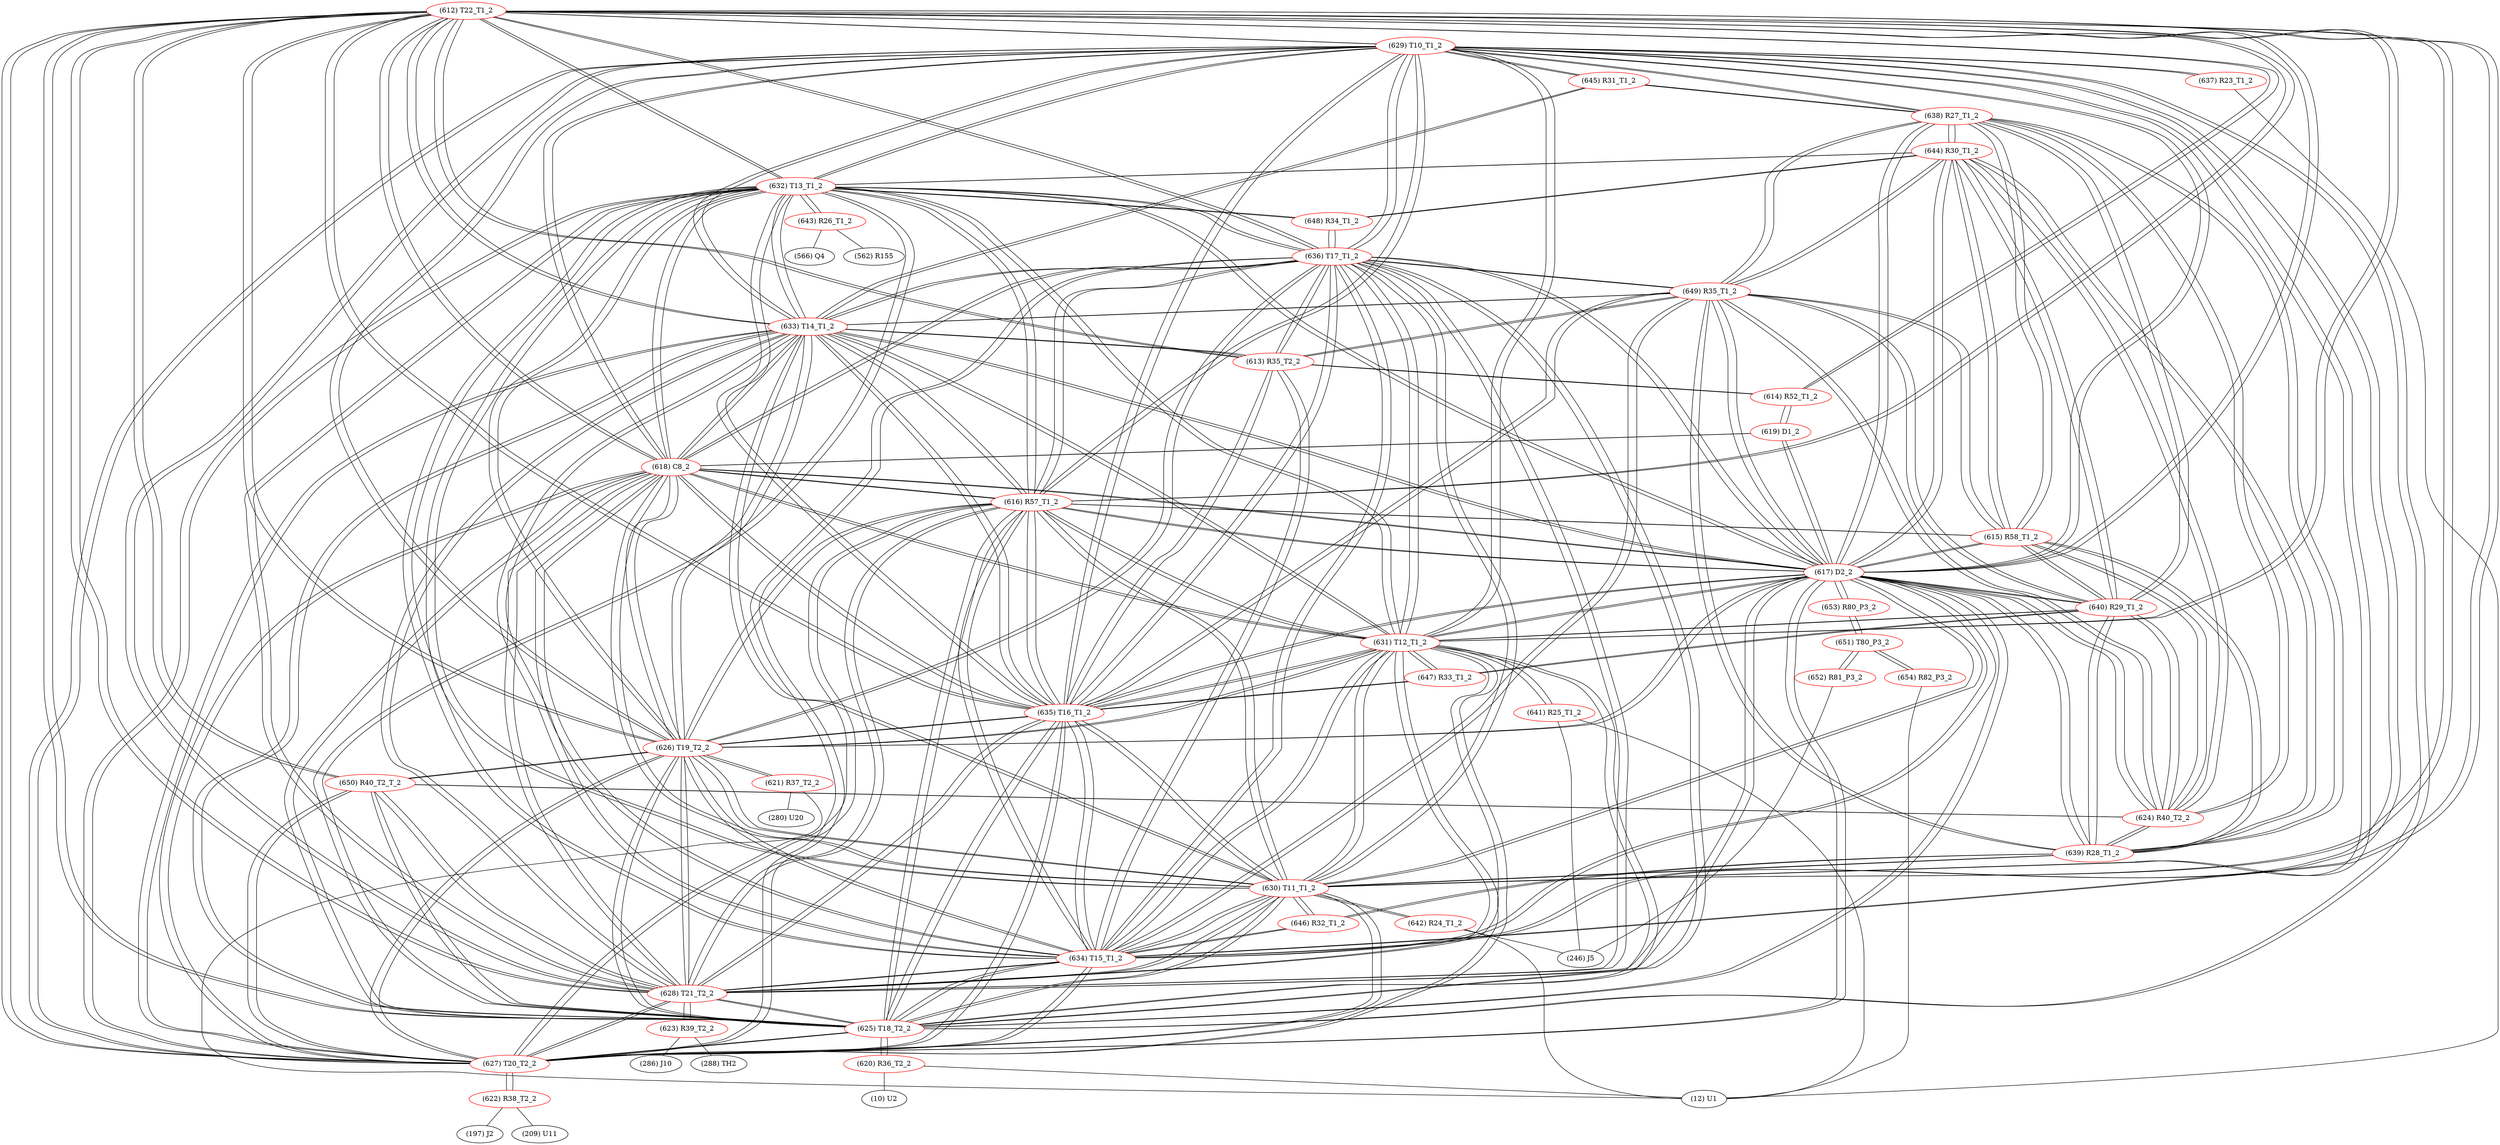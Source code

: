 graph {
	612 [label="(612) T22_T1_2" color=red]
	629 [label="(629) T10_T1_2"]
	630 [label="(630) T11_T1_2"]
	631 [label="(631) T12_T1_2"]
	632 [label="(632) T13_T1_2"]
	627 [label="(627) T20_T2_2"]
	633 [label="(633) T14_T1_2"]
	634 [label="(634) T15_T1_2"]
	625 [label="(625) T18_T2_2"]
	628 [label="(628) T21_T2_2"]
	626 [label="(626) T19_T2_2"]
	618 [label="(618) C8_2"]
	635 [label="(635) T16_T1_2"]
	636 [label="(636) T17_T1_2"]
	617 [label="(617) D2_2"]
	616 [label="(616) R57_T1_2"]
	613 [label="(613) R35_T2_2"]
	614 [label="(614) R52_T1_2"]
	650 [label="(650) R40_T2_T_2"]
	613 [label="(613) R35_T2_2" color=red]
	614 [label="(614) R52_T1_2"]
	612 [label="(612) T22_T1_2"]
	633 [label="(633) T14_T1_2"]
	634 [label="(634) T15_T1_2"]
	636 [label="(636) T17_T1_2"]
	635 [label="(635) T16_T1_2"]
	649 [label="(649) R35_T1_2"]
	614 [label="(614) R52_T1_2" color=red]
	619 [label="(619) D1_2"]
	613 [label="(613) R35_T2_2"]
	612 [label="(612) T22_T1_2"]
	615 [label="(615) R58_T1_2" color=red]
	617 [label="(617) D2_2"]
	624 [label="(624) R40_T2_2"]
	638 [label="(638) R27_T1_2"]
	639 [label="(639) R28_T1_2"]
	640 [label="(640) R29_T1_2"]
	644 [label="(644) R30_T1_2"]
	649 [label="(649) R35_T1_2"]
	616 [label="(616) R57_T1_2"]
	616 [label="(616) R57_T1_2" color=red]
	629 [label="(629) T10_T1_2"]
	630 [label="(630) T11_T1_2"]
	631 [label="(631) T12_T1_2"]
	632 [label="(632) T13_T1_2"]
	627 [label="(627) T20_T2_2"]
	633 [label="(633) T14_T1_2"]
	634 [label="(634) T15_T1_2"]
	625 [label="(625) T18_T2_2"]
	628 [label="(628) T21_T2_2"]
	626 [label="(626) T19_T2_2"]
	618 [label="(618) C8_2"]
	635 [label="(635) T16_T1_2"]
	636 [label="(636) T17_T1_2"]
	617 [label="(617) D2_2"]
	612 [label="(612) T22_T1_2"]
	615 [label="(615) R58_T1_2"]
	617 [label="(617) D2_2" color=red]
	615 [label="(615) R58_T1_2"]
	624 [label="(624) R40_T2_2"]
	638 [label="(638) R27_T1_2"]
	639 [label="(639) R28_T1_2"]
	640 [label="(640) R29_T1_2"]
	644 [label="(644) R30_T1_2"]
	649 [label="(649) R35_T1_2"]
	629 [label="(629) T10_T1_2"]
	630 [label="(630) T11_T1_2"]
	631 [label="(631) T12_T1_2"]
	632 [label="(632) T13_T1_2"]
	627 [label="(627) T20_T2_2"]
	633 [label="(633) T14_T1_2"]
	634 [label="(634) T15_T1_2"]
	625 [label="(625) T18_T2_2"]
	628 [label="(628) T21_T2_2"]
	626 [label="(626) T19_T2_2"]
	618 [label="(618) C8_2"]
	635 [label="(635) T16_T1_2"]
	636 [label="(636) T17_T1_2"]
	612 [label="(612) T22_T1_2"]
	616 [label="(616) R57_T1_2"]
	619 [label="(619) D1_2"]
	653 [label="(653) R80_P3_2"]
	618 [label="(618) C8_2" color=red]
	629 [label="(629) T10_T1_2"]
	630 [label="(630) T11_T1_2"]
	631 [label="(631) T12_T1_2"]
	632 [label="(632) T13_T1_2"]
	627 [label="(627) T20_T2_2"]
	633 [label="(633) T14_T1_2"]
	634 [label="(634) T15_T1_2"]
	625 [label="(625) T18_T2_2"]
	628 [label="(628) T21_T2_2"]
	626 [label="(626) T19_T2_2"]
	635 [label="(635) T16_T1_2"]
	636 [label="(636) T17_T1_2"]
	617 [label="(617) D2_2"]
	612 [label="(612) T22_T1_2"]
	616 [label="(616) R57_T1_2"]
	619 [label="(619) D1_2"]
	619 [label="(619) D1_2" color=red]
	617 [label="(617) D2_2"]
	618 [label="(618) C8_2"]
	614 [label="(614) R52_T1_2"]
	620 [label="(620) R36_T2_2" color=red]
	10 [label="(10) U2"]
	12 [label="(12) U1"]
	625 [label="(625) T18_T2_2"]
	621 [label="(621) R37_T2_2" color=red]
	12 [label="(12) U1"]
	280 [label="(280) U20"]
	626 [label="(626) T19_T2_2"]
	622 [label="(622) R38_T2_2" color=red]
	197 [label="(197) J2"]
	209 [label="(209) U11"]
	627 [label="(627) T20_T2_2"]
	623 [label="(623) R39_T2_2" color=red]
	286 [label="(286) J10"]
	288 [label="(288) TH2"]
	628 [label="(628) T21_T2_2"]
	624 [label="(624) R40_T2_2" color=red]
	617 [label="(617) D2_2"]
	615 [label="(615) R58_T1_2"]
	638 [label="(638) R27_T1_2"]
	639 [label="(639) R28_T1_2"]
	640 [label="(640) R29_T1_2"]
	644 [label="(644) R30_T1_2"]
	649 [label="(649) R35_T1_2"]
	650 [label="(650) R40_T2_T_2"]
	625 [label="(625) T18_T2_2" color=red]
	629 [label="(629) T10_T1_2"]
	630 [label="(630) T11_T1_2"]
	631 [label="(631) T12_T1_2"]
	632 [label="(632) T13_T1_2"]
	627 [label="(627) T20_T2_2"]
	633 [label="(633) T14_T1_2"]
	634 [label="(634) T15_T1_2"]
	628 [label="(628) T21_T2_2"]
	626 [label="(626) T19_T2_2"]
	618 [label="(618) C8_2"]
	635 [label="(635) T16_T1_2"]
	636 [label="(636) T17_T1_2"]
	617 [label="(617) D2_2"]
	612 [label="(612) T22_T1_2"]
	616 [label="(616) R57_T1_2"]
	650 [label="(650) R40_T2_T_2"]
	620 [label="(620) R36_T2_2"]
	626 [label="(626) T19_T2_2" color=red]
	629 [label="(629) T10_T1_2"]
	630 [label="(630) T11_T1_2"]
	631 [label="(631) T12_T1_2"]
	632 [label="(632) T13_T1_2"]
	627 [label="(627) T20_T2_2"]
	633 [label="(633) T14_T1_2"]
	634 [label="(634) T15_T1_2"]
	625 [label="(625) T18_T2_2"]
	628 [label="(628) T21_T2_2"]
	618 [label="(618) C8_2"]
	635 [label="(635) T16_T1_2"]
	636 [label="(636) T17_T1_2"]
	617 [label="(617) D2_2"]
	612 [label="(612) T22_T1_2"]
	616 [label="(616) R57_T1_2"]
	650 [label="(650) R40_T2_T_2"]
	621 [label="(621) R37_T2_2"]
	627 [label="(627) T20_T2_2" color=red]
	629 [label="(629) T10_T1_2"]
	630 [label="(630) T11_T1_2"]
	631 [label="(631) T12_T1_2"]
	632 [label="(632) T13_T1_2"]
	633 [label="(633) T14_T1_2"]
	634 [label="(634) T15_T1_2"]
	625 [label="(625) T18_T2_2"]
	628 [label="(628) T21_T2_2"]
	626 [label="(626) T19_T2_2"]
	618 [label="(618) C8_2"]
	635 [label="(635) T16_T1_2"]
	636 [label="(636) T17_T1_2"]
	617 [label="(617) D2_2"]
	612 [label="(612) T22_T1_2"]
	616 [label="(616) R57_T1_2"]
	650 [label="(650) R40_T2_T_2"]
	622 [label="(622) R38_T2_2"]
	628 [label="(628) T21_T2_2" color=red]
	629 [label="(629) T10_T1_2"]
	630 [label="(630) T11_T1_2"]
	631 [label="(631) T12_T1_2"]
	632 [label="(632) T13_T1_2"]
	627 [label="(627) T20_T2_2"]
	633 [label="(633) T14_T1_2"]
	634 [label="(634) T15_T1_2"]
	625 [label="(625) T18_T2_2"]
	626 [label="(626) T19_T2_2"]
	618 [label="(618) C8_2"]
	635 [label="(635) T16_T1_2"]
	636 [label="(636) T17_T1_2"]
	617 [label="(617) D2_2"]
	612 [label="(612) T22_T1_2"]
	616 [label="(616) R57_T1_2"]
	650 [label="(650) R40_T2_T_2"]
	623 [label="(623) R39_T2_2"]
	629 [label="(629) T10_T1_2" color=red]
	630 [label="(630) T11_T1_2"]
	631 [label="(631) T12_T1_2"]
	632 [label="(632) T13_T1_2"]
	627 [label="(627) T20_T2_2"]
	633 [label="(633) T14_T1_2"]
	634 [label="(634) T15_T1_2"]
	625 [label="(625) T18_T2_2"]
	628 [label="(628) T21_T2_2"]
	626 [label="(626) T19_T2_2"]
	618 [label="(618) C8_2"]
	635 [label="(635) T16_T1_2"]
	636 [label="(636) T17_T1_2"]
	617 [label="(617) D2_2"]
	612 [label="(612) T22_T1_2"]
	616 [label="(616) R57_T1_2"]
	637 [label="(637) R23_T1_2"]
	645 [label="(645) R31_T1_2"]
	638 [label="(638) R27_T1_2"]
	630 [label="(630) T11_T1_2" color=red]
	629 [label="(629) T10_T1_2"]
	631 [label="(631) T12_T1_2"]
	632 [label="(632) T13_T1_2"]
	627 [label="(627) T20_T2_2"]
	633 [label="(633) T14_T1_2"]
	634 [label="(634) T15_T1_2"]
	625 [label="(625) T18_T2_2"]
	628 [label="(628) T21_T2_2"]
	626 [label="(626) T19_T2_2"]
	618 [label="(618) C8_2"]
	635 [label="(635) T16_T1_2"]
	636 [label="(636) T17_T1_2"]
	617 [label="(617) D2_2"]
	612 [label="(612) T22_T1_2"]
	616 [label="(616) R57_T1_2"]
	642 [label="(642) R24_T1_2"]
	646 [label="(646) R32_T1_2"]
	639 [label="(639) R28_T1_2"]
	631 [label="(631) T12_T1_2" color=red]
	629 [label="(629) T10_T1_2"]
	630 [label="(630) T11_T1_2"]
	632 [label="(632) T13_T1_2"]
	627 [label="(627) T20_T2_2"]
	633 [label="(633) T14_T1_2"]
	634 [label="(634) T15_T1_2"]
	625 [label="(625) T18_T2_2"]
	628 [label="(628) T21_T2_2"]
	626 [label="(626) T19_T2_2"]
	618 [label="(618) C8_2"]
	635 [label="(635) T16_T1_2"]
	636 [label="(636) T17_T1_2"]
	617 [label="(617) D2_2"]
	612 [label="(612) T22_T1_2"]
	616 [label="(616) R57_T1_2"]
	647 [label="(647) R33_T1_2"]
	640 [label="(640) R29_T1_2"]
	641 [label="(641) R25_T1_2"]
	632 [label="(632) T13_T1_2" color=red]
	629 [label="(629) T10_T1_2"]
	630 [label="(630) T11_T1_2"]
	631 [label="(631) T12_T1_2"]
	627 [label="(627) T20_T2_2"]
	633 [label="(633) T14_T1_2"]
	634 [label="(634) T15_T1_2"]
	625 [label="(625) T18_T2_2"]
	628 [label="(628) T21_T2_2"]
	626 [label="(626) T19_T2_2"]
	618 [label="(618) C8_2"]
	635 [label="(635) T16_T1_2"]
	636 [label="(636) T17_T1_2"]
	617 [label="(617) D2_2"]
	612 [label="(612) T22_T1_2"]
	616 [label="(616) R57_T1_2"]
	648 [label="(648) R34_T1_2"]
	644 [label="(644) R30_T1_2"]
	643 [label="(643) R26_T1_2"]
	633 [label="(633) T14_T1_2" color=red]
	629 [label="(629) T10_T1_2"]
	630 [label="(630) T11_T1_2"]
	631 [label="(631) T12_T1_2"]
	632 [label="(632) T13_T1_2"]
	627 [label="(627) T20_T2_2"]
	634 [label="(634) T15_T1_2"]
	625 [label="(625) T18_T2_2"]
	628 [label="(628) T21_T2_2"]
	626 [label="(626) T19_T2_2"]
	618 [label="(618) C8_2"]
	635 [label="(635) T16_T1_2"]
	636 [label="(636) T17_T1_2"]
	617 [label="(617) D2_2"]
	612 [label="(612) T22_T1_2"]
	616 [label="(616) R57_T1_2"]
	649 [label="(649) R35_T1_2"]
	613 [label="(613) R35_T2_2"]
	645 [label="(645) R31_T1_2"]
	634 [label="(634) T15_T1_2" color=red]
	629 [label="(629) T10_T1_2"]
	630 [label="(630) T11_T1_2"]
	631 [label="(631) T12_T1_2"]
	632 [label="(632) T13_T1_2"]
	627 [label="(627) T20_T2_2"]
	633 [label="(633) T14_T1_2"]
	625 [label="(625) T18_T2_2"]
	628 [label="(628) T21_T2_2"]
	626 [label="(626) T19_T2_2"]
	618 [label="(618) C8_2"]
	635 [label="(635) T16_T1_2"]
	636 [label="(636) T17_T1_2"]
	617 [label="(617) D2_2"]
	612 [label="(612) T22_T1_2"]
	616 [label="(616) R57_T1_2"]
	649 [label="(649) R35_T1_2"]
	613 [label="(613) R35_T2_2"]
	646 [label="(646) R32_T1_2"]
	635 [label="(635) T16_T1_2" color=red]
	629 [label="(629) T10_T1_2"]
	630 [label="(630) T11_T1_2"]
	631 [label="(631) T12_T1_2"]
	632 [label="(632) T13_T1_2"]
	627 [label="(627) T20_T2_2"]
	633 [label="(633) T14_T1_2"]
	634 [label="(634) T15_T1_2"]
	625 [label="(625) T18_T2_2"]
	628 [label="(628) T21_T2_2"]
	626 [label="(626) T19_T2_2"]
	618 [label="(618) C8_2"]
	636 [label="(636) T17_T1_2"]
	617 [label="(617) D2_2"]
	612 [label="(612) T22_T1_2"]
	616 [label="(616) R57_T1_2"]
	649 [label="(649) R35_T1_2"]
	613 [label="(613) R35_T2_2"]
	647 [label="(647) R33_T1_2"]
	636 [label="(636) T17_T1_2" color=red]
	629 [label="(629) T10_T1_2"]
	630 [label="(630) T11_T1_2"]
	631 [label="(631) T12_T1_2"]
	632 [label="(632) T13_T1_2"]
	627 [label="(627) T20_T2_2"]
	633 [label="(633) T14_T1_2"]
	634 [label="(634) T15_T1_2"]
	625 [label="(625) T18_T2_2"]
	628 [label="(628) T21_T2_2"]
	626 [label="(626) T19_T2_2"]
	618 [label="(618) C8_2"]
	635 [label="(635) T16_T1_2"]
	617 [label="(617) D2_2"]
	612 [label="(612) T22_T1_2"]
	616 [label="(616) R57_T1_2"]
	649 [label="(649) R35_T1_2"]
	613 [label="(613) R35_T2_2"]
	648 [label="(648) R34_T1_2"]
	637 [label="(637) R23_T1_2" color=red]
	12 [label="(12) U1"]
	629 [label="(629) T10_T1_2"]
	638 [label="(638) R27_T1_2" color=red]
	617 [label="(617) D2_2"]
	615 [label="(615) R58_T1_2"]
	624 [label="(624) R40_T2_2"]
	639 [label="(639) R28_T1_2"]
	640 [label="(640) R29_T1_2"]
	644 [label="(644) R30_T1_2"]
	649 [label="(649) R35_T1_2"]
	645 [label="(645) R31_T1_2"]
	629 [label="(629) T10_T1_2"]
	639 [label="(639) R28_T1_2" color=red]
	617 [label="(617) D2_2"]
	615 [label="(615) R58_T1_2"]
	624 [label="(624) R40_T2_2"]
	638 [label="(638) R27_T1_2"]
	640 [label="(640) R29_T1_2"]
	644 [label="(644) R30_T1_2"]
	649 [label="(649) R35_T1_2"]
	646 [label="(646) R32_T1_2"]
	630 [label="(630) T11_T1_2"]
	640 [label="(640) R29_T1_2" color=red]
	617 [label="(617) D2_2"]
	615 [label="(615) R58_T1_2"]
	624 [label="(624) R40_T2_2"]
	638 [label="(638) R27_T1_2"]
	639 [label="(639) R28_T1_2"]
	644 [label="(644) R30_T1_2"]
	649 [label="(649) R35_T1_2"]
	647 [label="(647) R33_T1_2"]
	631 [label="(631) T12_T1_2"]
	641 [label="(641) R25_T1_2" color=red]
	246 [label="(246) J5"]
	12 [label="(12) U1"]
	631 [label="(631) T12_T1_2"]
	642 [label="(642) R24_T1_2" color=red]
	12 [label="(12) U1"]
	246 [label="(246) J5"]
	630 [label="(630) T11_T1_2"]
	643 [label="(643) R26_T1_2" color=red]
	566 [label="(566) Q4"]
	562 [label="(562) R155"]
	632 [label="(632) T13_T1_2"]
	644 [label="(644) R30_T1_2" color=red]
	617 [label="(617) D2_2"]
	615 [label="(615) R58_T1_2"]
	624 [label="(624) R40_T2_2"]
	638 [label="(638) R27_T1_2"]
	639 [label="(639) R28_T1_2"]
	640 [label="(640) R29_T1_2"]
	649 [label="(649) R35_T1_2"]
	632 [label="(632) T13_T1_2"]
	648 [label="(648) R34_T1_2"]
	645 [label="(645) R31_T1_2" color=red]
	638 [label="(638) R27_T1_2"]
	629 [label="(629) T10_T1_2"]
	633 [label="(633) T14_T1_2"]
	646 [label="(646) R32_T1_2" color=red]
	634 [label="(634) T15_T1_2"]
	630 [label="(630) T11_T1_2"]
	639 [label="(639) R28_T1_2"]
	647 [label="(647) R33_T1_2" color=red]
	635 [label="(635) T16_T1_2"]
	640 [label="(640) R29_T1_2"]
	631 [label="(631) T12_T1_2"]
	648 [label="(648) R34_T1_2" color=red]
	636 [label="(636) T17_T1_2"]
	632 [label="(632) T13_T1_2"]
	644 [label="(644) R30_T1_2"]
	649 [label="(649) R35_T1_2" color=red]
	617 [label="(617) D2_2"]
	615 [label="(615) R58_T1_2"]
	624 [label="(624) R40_T2_2"]
	638 [label="(638) R27_T1_2"]
	639 [label="(639) R28_T1_2"]
	640 [label="(640) R29_T1_2"]
	644 [label="(644) R30_T1_2"]
	633 [label="(633) T14_T1_2"]
	634 [label="(634) T15_T1_2"]
	636 [label="(636) T17_T1_2"]
	635 [label="(635) T16_T1_2"]
	613 [label="(613) R35_T2_2"]
	650 [label="(650) R40_T2_T_2" color=red]
	627 [label="(627) T20_T2_2"]
	628 [label="(628) T21_T2_2"]
	626 [label="(626) T19_T2_2"]
	612 [label="(612) T22_T1_2"]
	625 [label="(625) T18_T2_2"]
	624 [label="(624) R40_T2_2"]
	651 [label="(651) T80_P3_2" color=red]
	652 [label="(652) R81_P3_2"]
	654 [label="(654) R82_P3_2"]
	653 [label="(653) R80_P3_2"]
	652 [label="(652) R81_P3_2" color=red]
	246 [label="(246) J5"]
	651 [label="(651) T80_P3_2"]
	653 [label="(653) R80_P3_2" color=red]
	617 [label="(617) D2_2"]
	651 [label="(651) T80_P3_2"]
	654 [label="(654) R82_P3_2" color=red]
	12 [label="(12) U1"]
	651 [label="(651) T80_P3_2"]
	612 -- 629
	612 -- 630
	612 -- 631
	612 -- 632
	612 -- 627
	612 -- 633
	612 -- 634
	612 -- 625
	612 -- 628
	612 -- 626
	612 -- 618
	612 -- 635
	612 -- 636
	612 -- 617
	612 -- 616
	612 -- 613
	612 -- 614
	612 -- 650
	613 -- 614
	613 -- 612
	613 -- 633
	613 -- 634
	613 -- 636
	613 -- 635
	613 -- 649
	614 -- 619
	614 -- 613
	614 -- 612
	615 -- 617
	615 -- 624
	615 -- 638
	615 -- 639
	615 -- 640
	615 -- 644
	615 -- 649
	615 -- 616
	616 -- 629
	616 -- 630
	616 -- 631
	616 -- 632
	616 -- 627
	616 -- 633
	616 -- 634
	616 -- 625
	616 -- 628
	616 -- 626
	616 -- 618
	616 -- 635
	616 -- 636
	616 -- 617
	616 -- 612
	616 -- 615
	617 -- 615
	617 -- 624
	617 -- 638
	617 -- 639
	617 -- 640
	617 -- 644
	617 -- 649
	617 -- 629
	617 -- 630
	617 -- 631
	617 -- 632
	617 -- 627
	617 -- 633
	617 -- 634
	617 -- 625
	617 -- 628
	617 -- 626
	617 -- 618
	617 -- 635
	617 -- 636
	617 -- 612
	617 -- 616
	617 -- 619
	617 -- 653
	618 -- 629
	618 -- 630
	618 -- 631
	618 -- 632
	618 -- 627
	618 -- 633
	618 -- 634
	618 -- 625
	618 -- 628
	618 -- 626
	618 -- 635
	618 -- 636
	618 -- 617
	618 -- 612
	618 -- 616
	618 -- 619
	619 -- 617
	619 -- 618
	619 -- 614
	620 -- 10
	620 -- 12
	620 -- 625
	621 -- 12
	621 -- 280
	621 -- 626
	622 -- 197
	622 -- 209
	622 -- 627
	623 -- 286
	623 -- 288
	623 -- 628
	624 -- 617
	624 -- 615
	624 -- 638
	624 -- 639
	624 -- 640
	624 -- 644
	624 -- 649
	624 -- 650
	625 -- 629
	625 -- 630
	625 -- 631
	625 -- 632
	625 -- 627
	625 -- 633
	625 -- 634
	625 -- 628
	625 -- 626
	625 -- 618
	625 -- 635
	625 -- 636
	625 -- 617
	625 -- 612
	625 -- 616
	625 -- 650
	625 -- 620
	626 -- 629
	626 -- 630
	626 -- 631
	626 -- 632
	626 -- 627
	626 -- 633
	626 -- 634
	626 -- 625
	626 -- 628
	626 -- 618
	626 -- 635
	626 -- 636
	626 -- 617
	626 -- 612
	626 -- 616
	626 -- 650
	626 -- 621
	627 -- 629
	627 -- 630
	627 -- 631
	627 -- 632
	627 -- 633
	627 -- 634
	627 -- 625
	627 -- 628
	627 -- 626
	627 -- 618
	627 -- 635
	627 -- 636
	627 -- 617
	627 -- 612
	627 -- 616
	627 -- 650
	627 -- 622
	628 -- 629
	628 -- 630
	628 -- 631
	628 -- 632
	628 -- 627
	628 -- 633
	628 -- 634
	628 -- 625
	628 -- 626
	628 -- 618
	628 -- 635
	628 -- 636
	628 -- 617
	628 -- 612
	628 -- 616
	628 -- 650
	628 -- 623
	629 -- 630
	629 -- 631
	629 -- 632
	629 -- 627
	629 -- 633
	629 -- 634
	629 -- 625
	629 -- 628
	629 -- 626
	629 -- 618
	629 -- 635
	629 -- 636
	629 -- 617
	629 -- 612
	629 -- 616
	629 -- 637
	629 -- 645
	629 -- 638
	630 -- 629
	630 -- 631
	630 -- 632
	630 -- 627
	630 -- 633
	630 -- 634
	630 -- 625
	630 -- 628
	630 -- 626
	630 -- 618
	630 -- 635
	630 -- 636
	630 -- 617
	630 -- 612
	630 -- 616
	630 -- 642
	630 -- 646
	630 -- 639
	631 -- 629
	631 -- 630
	631 -- 632
	631 -- 627
	631 -- 633
	631 -- 634
	631 -- 625
	631 -- 628
	631 -- 626
	631 -- 618
	631 -- 635
	631 -- 636
	631 -- 617
	631 -- 612
	631 -- 616
	631 -- 647
	631 -- 640
	631 -- 641
	632 -- 629
	632 -- 630
	632 -- 631
	632 -- 627
	632 -- 633
	632 -- 634
	632 -- 625
	632 -- 628
	632 -- 626
	632 -- 618
	632 -- 635
	632 -- 636
	632 -- 617
	632 -- 612
	632 -- 616
	632 -- 648
	632 -- 644
	632 -- 643
	633 -- 629
	633 -- 630
	633 -- 631
	633 -- 632
	633 -- 627
	633 -- 634
	633 -- 625
	633 -- 628
	633 -- 626
	633 -- 618
	633 -- 635
	633 -- 636
	633 -- 617
	633 -- 612
	633 -- 616
	633 -- 649
	633 -- 613
	633 -- 645
	634 -- 629
	634 -- 630
	634 -- 631
	634 -- 632
	634 -- 627
	634 -- 633
	634 -- 625
	634 -- 628
	634 -- 626
	634 -- 618
	634 -- 635
	634 -- 636
	634 -- 617
	634 -- 612
	634 -- 616
	634 -- 649
	634 -- 613
	634 -- 646
	635 -- 629
	635 -- 630
	635 -- 631
	635 -- 632
	635 -- 627
	635 -- 633
	635 -- 634
	635 -- 625
	635 -- 628
	635 -- 626
	635 -- 618
	635 -- 636
	635 -- 617
	635 -- 612
	635 -- 616
	635 -- 649
	635 -- 613
	635 -- 647
	636 -- 629
	636 -- 630
	636 -- 631
	636 -- 632
	636 -- 627
	636 -- 633
	636 -- 634
	636 -- 625
	636 -- 628
	636 -- 626
	636 -- 618
	636 -- 635
	636 -- 617
	636 -- 612
	636 -- 616
	636 -- 649
	636 -- 613
	636 -- 648
	637 -- 12
	637 -- 629
	638 -- 617
	638 -- 615
	638 -- 624
	638 -- 639
	638 -- 640
	638 -- 644
	638 -- 649
	638 -- 645
	638 -- 629
	639 -- 617
	639 -- 615
	639 -- 624
	639 -- 638
	639 -- 640
	639 -- 644
	639 -- 649
	639 -- 646
	639 -- 630
	640 -- 617
	640 -- 615
	640 -- 624
	640 -- 638
	640 -- 639
	640 -- 644
	640 -- 649
	640 -- 647
	640 -- 631
	641 -- 246
	641 -- 12
	641 -- 631
	642 -- 12
	642 -- 246
	642 -- 630
	643 -- 566
	643 -- 562
	643 -- 632
	644 -- 617
	644 -- 615
	644 -- 624
	644 -- 638
	644 -- 639
	644 -- 640
	644 -- 649
	644 -- 632
	644 -- 648
	645 -- 638
	645 -- 629
	645 -- 633
	646 -- 634
	646 -- 630
	646 -- 639
	647 -- 635
	647 -- 640
	647 -- 631
	648 -- 636
	648 -- 632
	648 -- 644
	649 -- 617
	649 -- 615
	649 -- 624
	649 -- 638
	649 -- 639
	649 -- 640
	649 -- 644
	649 -- 633
	649 -- 634
	649 -- 636
	649 -- 635
	649 -- 613
	650 -- 627
	650 -- 628
	650 -- 626
	650 -- 612
	650 -- 625
	650 -- 624
	651 -- 652
	651 -- 654
	651 -- 653
	652 -- 246
	652 -- 651
	653 -- 617
	653 -- 651
	654 -- 12
	654 -- 651
}